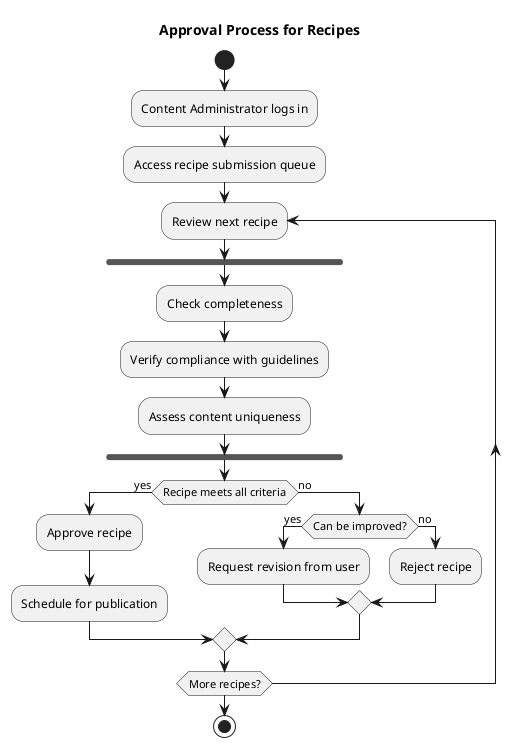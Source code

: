 @startuml
title Approval Process for Recipes

start
:Content Administrator logs in;

:Access recipe submission queue;
repeat :Review next recipe;
  fork
	:Check completeness;
	:Verify compliance with guidelines;
	:Assess content uniqueness;
  end fork
  if (Recipe meets all criteria) then (yes)
	:Approve recipe;
	:Schedule for publication;
  else (no)
	if (Can be improved?) then (yes)
  	:Request revision from user;
	else (no)
  	:Reject recipe;
	endif
  endif
repeat while (More recipes?)
stop
@enduml
